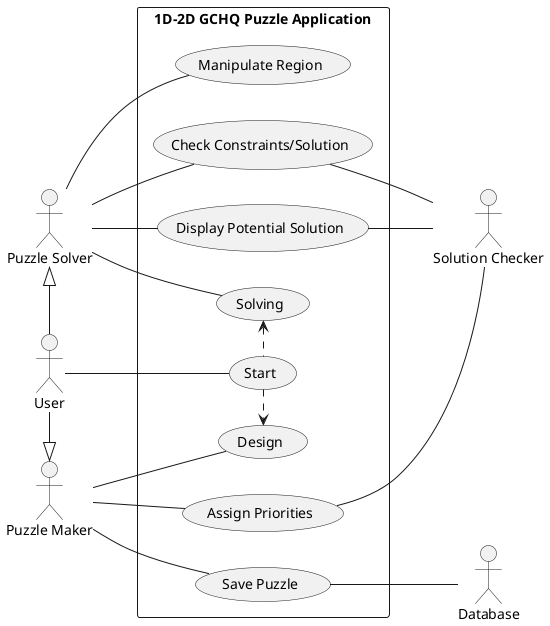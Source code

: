 @startuml
left to right direction
actor User
actor :Puzzle Maker: as maker
actor :Puzzle Solver: as solver
actor Database
actor :Solution Checker: as application
rectangle "1D-2D GCHQ Puzzle Application" {
	User -right-|> maker
	User -left-|> solver
	maker -- (Design)
	maker -- (Assign Priorities)
	maker -- (Save Puzzle)
	(Start) .left.> (Solving)
	User -right- (Start)
	(Start) .right.> (Design)
	solver -- (Solving)
	solver -- (Manipulate Region)
	solver -- (Display Potential Solution)
	solver -- (Check Constraints/Solution)
	(Assign Priorities) -- application
	(Display Potential Solution) -- application
	(Save Puzzle) -- Database	
	(Check Constraints/Solution) -- application
  }
@enduml